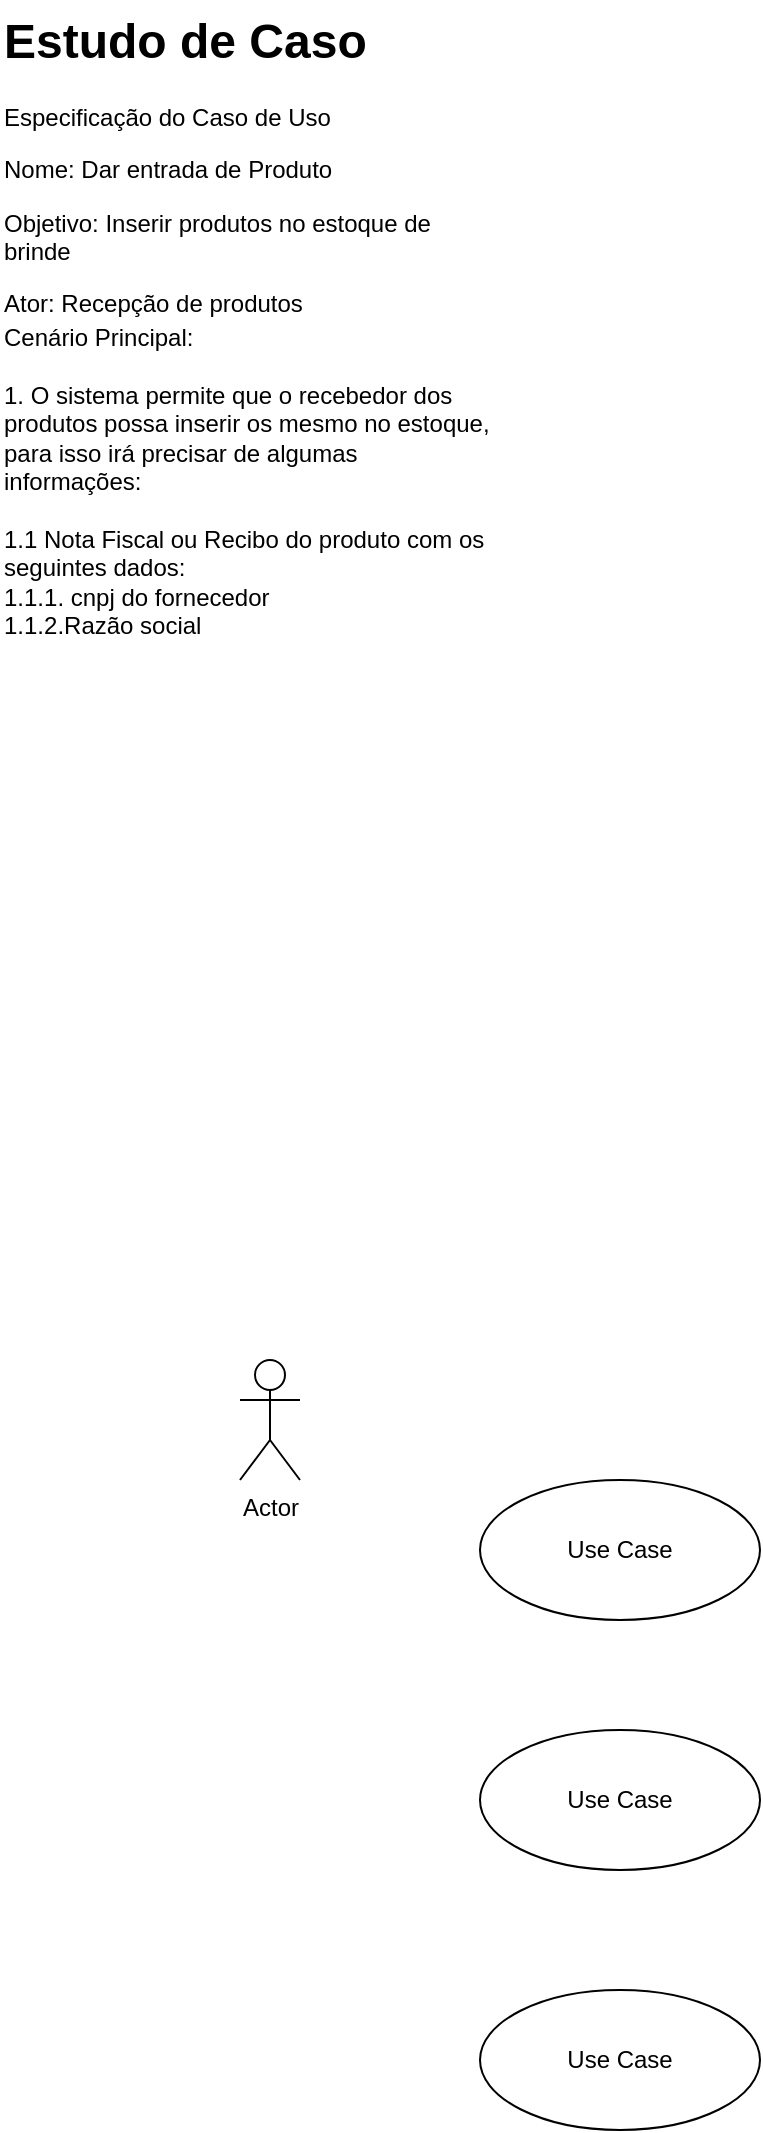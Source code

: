 <mxfile version="24.8.0">
  <diagram name="Página-1" id="yyB9Nb3cehIWXaKLEjLL">
    <mxGraphModel dx="1673" dy="825" grid="1" gridSize="10" guides="1" tooltips="1" connect="1" arrows="1" fold="1" page="1" pageScale="1" pageWidth="827" pageHeight="1169" math="0" shadow="0">
      <root>
        <mxCell id="0" />
        <mxCell id="1" parent="0" />
        <mxCell id="0T8ld3JZIWsMlSCex7S9-1" value="Actor" style="shape=umlActor;verticalLabelPosition=bottom;verticalAlign=top;html=1;" vertex="1" parent="1">
          <mxGeometry x="170" y="700" width="30" height="60" as="geometry" />
        </mxCell>
        <mxCell id="0T8ld3JZIWsMlSCex7S9-2" value="&lt;h1 style=&quot;margin-top: 0px;&quot;&gt;Estudo de Caso&lt;/h1&gt;&lt;p&gt;Especificação do Caso de Uso&lt;br&gt;&lt;/p&gt;&lt;p&gt;Nome: Dar entrada de Produto&lt;/p&gt;&lt;p&gt;Objetivo: Inserir produtos no estoque de brinde&lt;/p&gt;&lt;p&gt;Ator: Recepção de produtos&lt;/p&gt;" style="text;html=1;whiteSpace=wrap;overflow=hidden;rounded=0;" vertex="1" parent="1">
          <mxGeometry x="50" y="20" width="250" height="160" as="geometry" />
        </mxCell>
        <mxCell id="0T8ld3JZIWsMlSCex7S9-4" value="Use Case" style="ellipse;whiteSpace=wrap;html=1;" vertex="1" parent="1">
          <mxGeometry x="290" y="760" width="140" height="70" as="geometry" />
        </mxCell>
        <mxCell id="0T8ld3JZIWsMlSCex7S9-5" value="Use Case" style="ellipse;whiteSpace=wrap;html=1;" vertex="1" parent="1">
          <mxGeometry x="290" y="885" width="140" height="70" as="geometry" />
        </mxCell>
        <mxCell id="0T8ld3JZIWsMlSCex7S9-6" value="Use Case" style="ellipse;whiteSpace=wrap;html=1;" vertex="1" parent="1">
          <mxGeometry x="290" y="1015" width="140" height="70" as="geometry" />
        </mxCell>
        <mxCell id="0T8ld3JZIWsMlSCex7S9-7" value="Cenário Principal:&lt;div&gt;&lt;br&gt;&lt;/div&gt;&lt;div&gt;1. O sistema permite que o recebedor dos produtos possa inserir os mesmo no estoque, para isso irá precisar de algumas informações:&lt;/div&gt;&lt;div&gt;&lt;br&gt;&lt;/div&gt;&lt;div&gt;1.1 Nota Fiscal ou Recibo do produto com os seguintes dados:&lt;/div&gt;&lt;div&gt;1.1.1. cnpj do fornecedor&lt;/div&gt;&lt;div&gt;1.1.2.Razão social&lt;/div&gt;&lt;div&gt;&lt;br&gt;&lt;/div&gt;" style="text;spacingTop=-5;whiteSpace=wrap;html=1;align=left;fontSize=12;fontFamily=Helvetica;fillColor=none;strokeColor=none;" vertex="1" parent="1">
          <mxGeometry x="50" y="180" width="250" height="470" as="geometry" />
        </mxCell>
      </root>
    </mxGraphModel>
  </diagram>
</mxfile>
